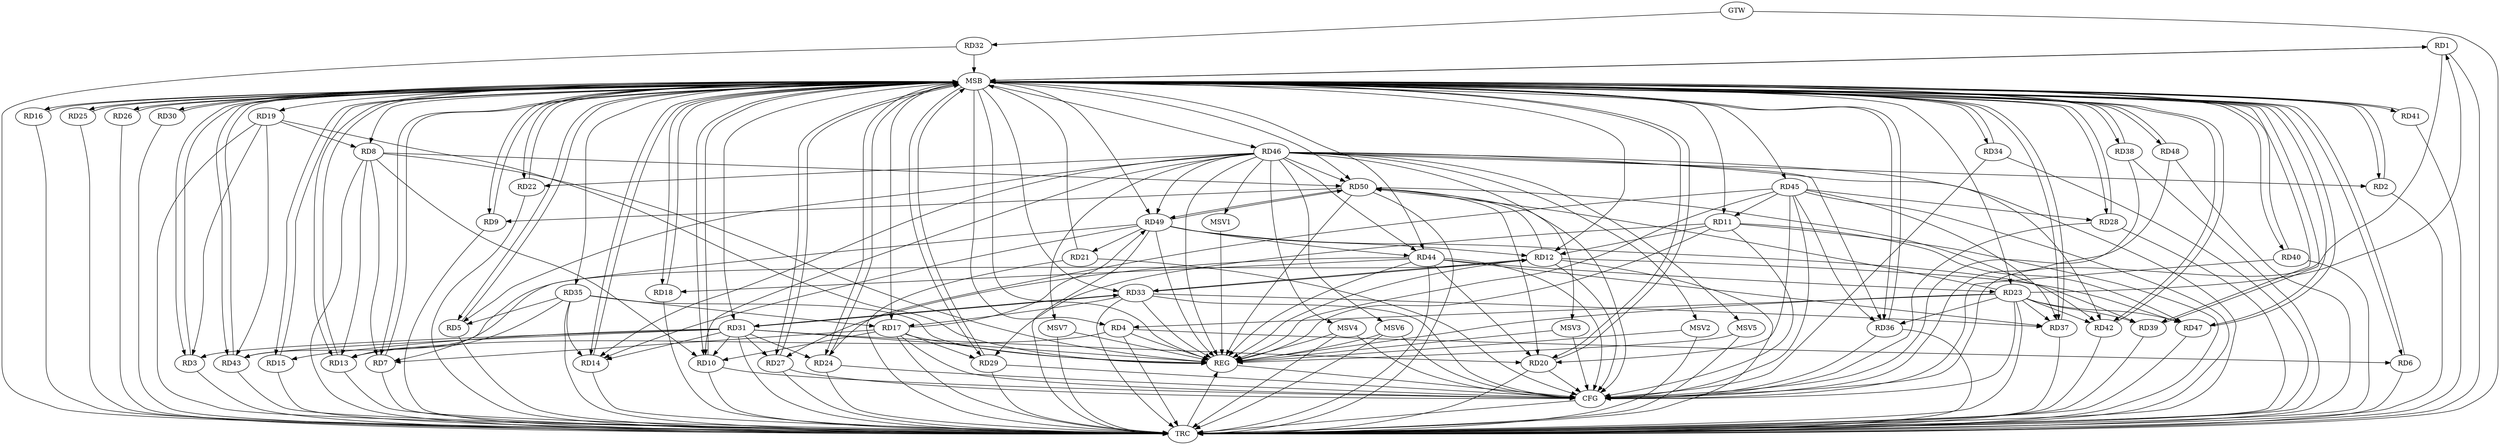 strict digraph G {
  RD1 [ label="RD1" ];
  RD2 [ label="RD2" ];
  RD3 [ label="RD3" ];
  RD4 [ label="RD4" ];
  RD5 [ label="RD5" ];
  RD6 [ label="RD6" ];
  RD7 [ label="RD7" ];
  RD8 [ label="RD8" ];
  RD9 [ label="RD9" ];
  RD10 [ label="RD10" ];
  RD11 [ label="RD11" ];
  RD12 [ label="RD12" ];
  RD13 [ label="RD13" ];
  RD14 [ label="RD14" ];
  RD15 [ label="RD15" ];
  RD16 [ label="RD16" ];
  RD17 [ label="RD17" ];
  RD18 [ label="RD18" ];
  RD19 [ label="RD19" ];
  RD20 [ label="RD20" ];
  RD21 [ label="RD21" ];
  RD22 [ label="RD22" ];
  RD23 [ label="RD23" ];
  RD24 [ label="RD24" ];
  RD25 [ label="RD25" ];
  RD26 [ label="RD26" ];
  RD27 [ label="RD27" ];
  RD28 [ label="RD28" ];
  RD29 [ label="RD29" ];
  RD30 [ label="RD30" ];
  RD31 [ label="RD31" ];
  RD32 [ label="RD32" ];
  RD33 [ label="RD33" ];
  RD34 [ label="RD34" ];
  RD35 [ label="RD35" ];
  RD36 [ label="RD36" ];
  RD37 [ label="RD37" ];
  RD38 [ label="RD38" ];
  RD39 [ label="RD39" ];
  RD40 [ label="RD40" ];
  RD41 [ label="RD41" ];
  RD42 [ label="RD42" ];
  RD43 [ label="RD43" ];
  RD44 [ label="RD44" ];
  RD45 [ label="RD45" ];
  RD46 [ label="RD46" ];
  RD47 [ label="RD47" ];
  RD48 [ label="RD48" ];
  RD49 [ label="RD49" ];
  RD50 [ label="RD50" ];
  GTW [ label="GTW" ];
  REG [ label="REG" ];
  MSB [ label="MSB" ];
  CFG [ label="CFG" ];
  TRC [ label="TRC" ];
  MSV1 [ label="MSV1" ];
  MSV2 [ label="MSV2" ];
  MSV3 [ label="MSV3" ];
  MSV4 [ label="MSV4" ];
  MSV5 [ label="MSV5" ];
  MSV6 [ label="MSV6" ];
  MSV7 [ label="MSV7" ];
  RD23 -> RD1;
  RD46 -> RD2;
  RD19 -> RD3;
  RD31 -> RD3;
  RD4 -> RD6;
  RD4 -> RD13;
  RD23 -> RD4;
  RD35 -> RD5;
  RD46 -> RD5;
  RD8 -> RD7;
  RD17 -> RD7;
  RD49 -> RD7;
  RD8 -> RD10;
  RD8 -> RD13;
  RD19 -> RD8;
  RD8 -> RD50;
  RD50 -> RD9;
  RD17 -> RD10;
  RD31 -> RD10;
  RD46 -> RD10;
  RD11 -> RD12;
  RD11 -> RD29;
  RD45 -> RD11;
  RD11 -> RD47;
  RD12 -> RD33;
  RD33 -> RD12;
  RD12 -> RD43;
  RD12 -> RD47;
  RD49 -> RD12;
  RD12 -> RD50;
  RD35 -> RD13;
  RD31 -> RD14;
  RD35 -> RD14;
  RD46 -> RD14;
  RD49 -> RD14;
  RD31 -> RD15;
  RD17 -> RD29;
  RD33 -> RD17;
  RD35 -> RD17;
  RD17 -> RD49;
  RD44 -> RD18;
  RD19 -> RD43;
  RD31 -> RD20;
  RD44 -> RD20;
  RD45 -> RD20;
  RD50 -> RD20;
  RD49 -> RD21;
  RD46 -> RD22;
  RD23 -> RD36;
  RD23 -> RD37;
  RD23 -> RD39;
  RD23 -> RD42;
  RD44 -> RD23;
  RD23 -> RD47;
  RD23 -> RD50;
  RD31 -> RD24;
  RD45 -> RD24;
  RD31 -> RD27;
  RD44 -> RD27;
  RD45 -> RD28;
  RD31 -> RD33;
  RD33 -> RD31;
  RD31 -> RD43;
  RD33 -> RD37;
  RD45 -> RD36;
  RD46 -> RD36;
  RD44 -> RD37;
  RD45 -> RD37;
  RD49 -> RD39;
  RD46 -> RD42;
  RD50 -> RD42;
  RD46 -> RD44;
  RD49 -> RD44;
  RD46 -> RD49;
  RD46 -> RD50;
  RD49 -> RD50;
  RD50 -> RD49;
  GTW -> RD32;
  RD4 -> REG;
  RD8 -> REG;
  RD11 -> REG;
  RD12 -> REG;
  RD17 -> REG;
  RD19 -> REG;
  RD23 -> REG;
  RD31 -> REG;
  RD33 -> REG;
  RD35 -> REG;
  RD44 -> REG;
  RD45 -> REG;
  RD46 -> REG;
  RD49 -> REG;
  RD50 -> REG;
  RD1 -> MSB;
  MSB -> RD6;
  MSB -> RD9;
  MSB -> RD13;
  MSB -> RD19;
  MSB -> RD39;
  MSB -> REG;
  RD2 -> MSB;
  MSB -> RD4;
  MSB -> RD11;
  MSB -> RD14;
  MSB -> RD15;
  MSB -> RD26;
  MSB -> RD27;
  MSB -> RD35;
  MSB -> RD42;
  RD3 -> MSB;
  MSB -> RD10;
  MSB -> RD17;
  MSB -> RD24;
  MSB -> RD41;
  MSB -> RD43;
  MSB -> RD48;
  RD5 -> MSB;
  MSB -> RD25;
  MSB -> RD33;
  MSB -> RD34;
  MSB -> RD40;
  RD6 -> MSB;
  MSB -> RD30;
  MSB -> RD38;
  MSB -> RD46;
  RD7 -> MSB;
  RD9 -> MSB;
  MSB -> RD2;
  MSB -> RD7;
  RD10 -> MSB;
  MSB -> RD8;
  MSB -> RD18;
  MSB -> RD37;
  RD13 -> MSB;
  MSB -> RD28;
  RD14 -> MSB;
  MSB -> RD3;
  MSB -> RD12;
  MSB -> RD50;
  RD15 -> MSB;
  RD16 -> MSB;
  MSB -> RD31;
  MSB -> RD45;
  RD18 -> MSB;
  MSB -> RD47;
  RD20 -> MSB;
  MSB -> RD23;
  RD21 -> MSB;
  MSB -> RD1;
  RD22 -> MSB;
  MSB -> RD36;
  MSB -> RD44;
  RD24 -> MSB;
  MSB -> RD22;
  RD25 -> MSB;
  RD26 -> MSB;
  MSB -> RD29;
  RD27 -> MSB;
  RD28 -> MSB;
  MSB -> RD16;
  RD29 -> MSB;
  RD30 -> MSB;
  RD32 -> MSB;
  MSB -> RD49;
  RD34 -> MSB;
  RD36 -> MSB;
  RD37 -> MSB;
  RD38 -> MSB;
  MSB -> RD20;
  RD39 -> MSB;
  MSB -> RD5;
  RD40 -> MSB;
  RD41 -> MSB;
  RD42 -> MSB;
  RD43 -> MSB;
  RD47 -> MSB;
  RD48 -> MSB;
  RD27 -> CFG;
  RD29 -> CFG;
  RD17 -> CFG;
  RD24 -> CFG;
  RD11 -> CFG;
  RD38 -> CFG;
  RD28 -> CFG;
  RD1 -> CFG;
  RD10 -> CFG;
  RD23 -> CFG;
  RD48 -> CFG;
  RD44 -> CFG;
  RD36 -> CFG;
  RD20 -> CFG;
  RD33 -> CFG;
  RD40 -> CFG;
  RD45 -> CFG;
  RD21 -> CFG;
  RD50 -> CFG;
  RD12 -> CFG;
  RD34 -> CFG;
  REG -> CFG;
  RD1 -> TRC;
  RD2 -> TRC;
  RD3 -> TRC;
  RD4 -> TRC;
  RD5 -> TRC;
  RD6 -> TRC;
  RD7 -> TRC;
  RD8 -> TRC;
  RD9 -> TRC;
  RD10 -> TRC;
  RD11 -> TRC;
  RD12 -> TRC;
  RD13 -> TRC;
  RD14 -> TRC;
  RD15 -> TRC;
  RD16 -> TRC;
  RD17 -> TRC;
  RD18 -> TRC;
  RD19 -> TRC;
  RD20 -> TRC;
  RD21 -> TRC;
  RD22 -> TRC;
  RD23 -> TRC;
  RD24 -> TRC;
  RD25 -> TRC;
  RD26 -> TRC;
  RD27 -> TRC;
  RD28 -> TRC;
  RD29 -> TRC;
  RD30 -> TRC;
  RD31 -> TRC;
  RD32 -> TRC;
  RD33 -> TRC;
  RD34 -> TRC;
  RD35 -> TRC;
  RD36 -> TRC;
  RD37 -> TRC;
  RD38 -> TRC;
  RD39 -> TRC;
  RD40 -> TRC;
  RD41 -> TRC;
  RD42 -> TRC;
  RD43 -> TRC;
  RD44 -> TRC;
  RD45 -> TRC;
  RD46 -> TRC;
  RD47 -> TRC;
  RD48 -> TRC;
  RD49 -> TRC;
  RD50 -> TRC;
  GTW -> TRC;
  CFG -> TRC;
  TRC -> REG;
  RD46 -> MSV1;
  RD46 -> MSV2;
  RD46 -> MSV3;
  RD46 -> MSV4;
  MSV1 -> REG;
  MSV2 -> REG;
  MSV2 -> TRC;
  MSV3 -> REG;
  MSV3 -> CFG;
  MSV4 -> REG;
  MSV4 -> TRC;
  MSV4 -> CFG;
  RD46 -> MSV5;
  RD46 -> MSV6;
  RD46 -> MSV7;
  MSV5 -> REG;
  MSV5 -> TRC;
  MSV6 -> REG;
  MSV6 -> TRC;
  MSV6 -> CFG;
  MSV7 -> REG;
  MSV7 -> TRC;
}
